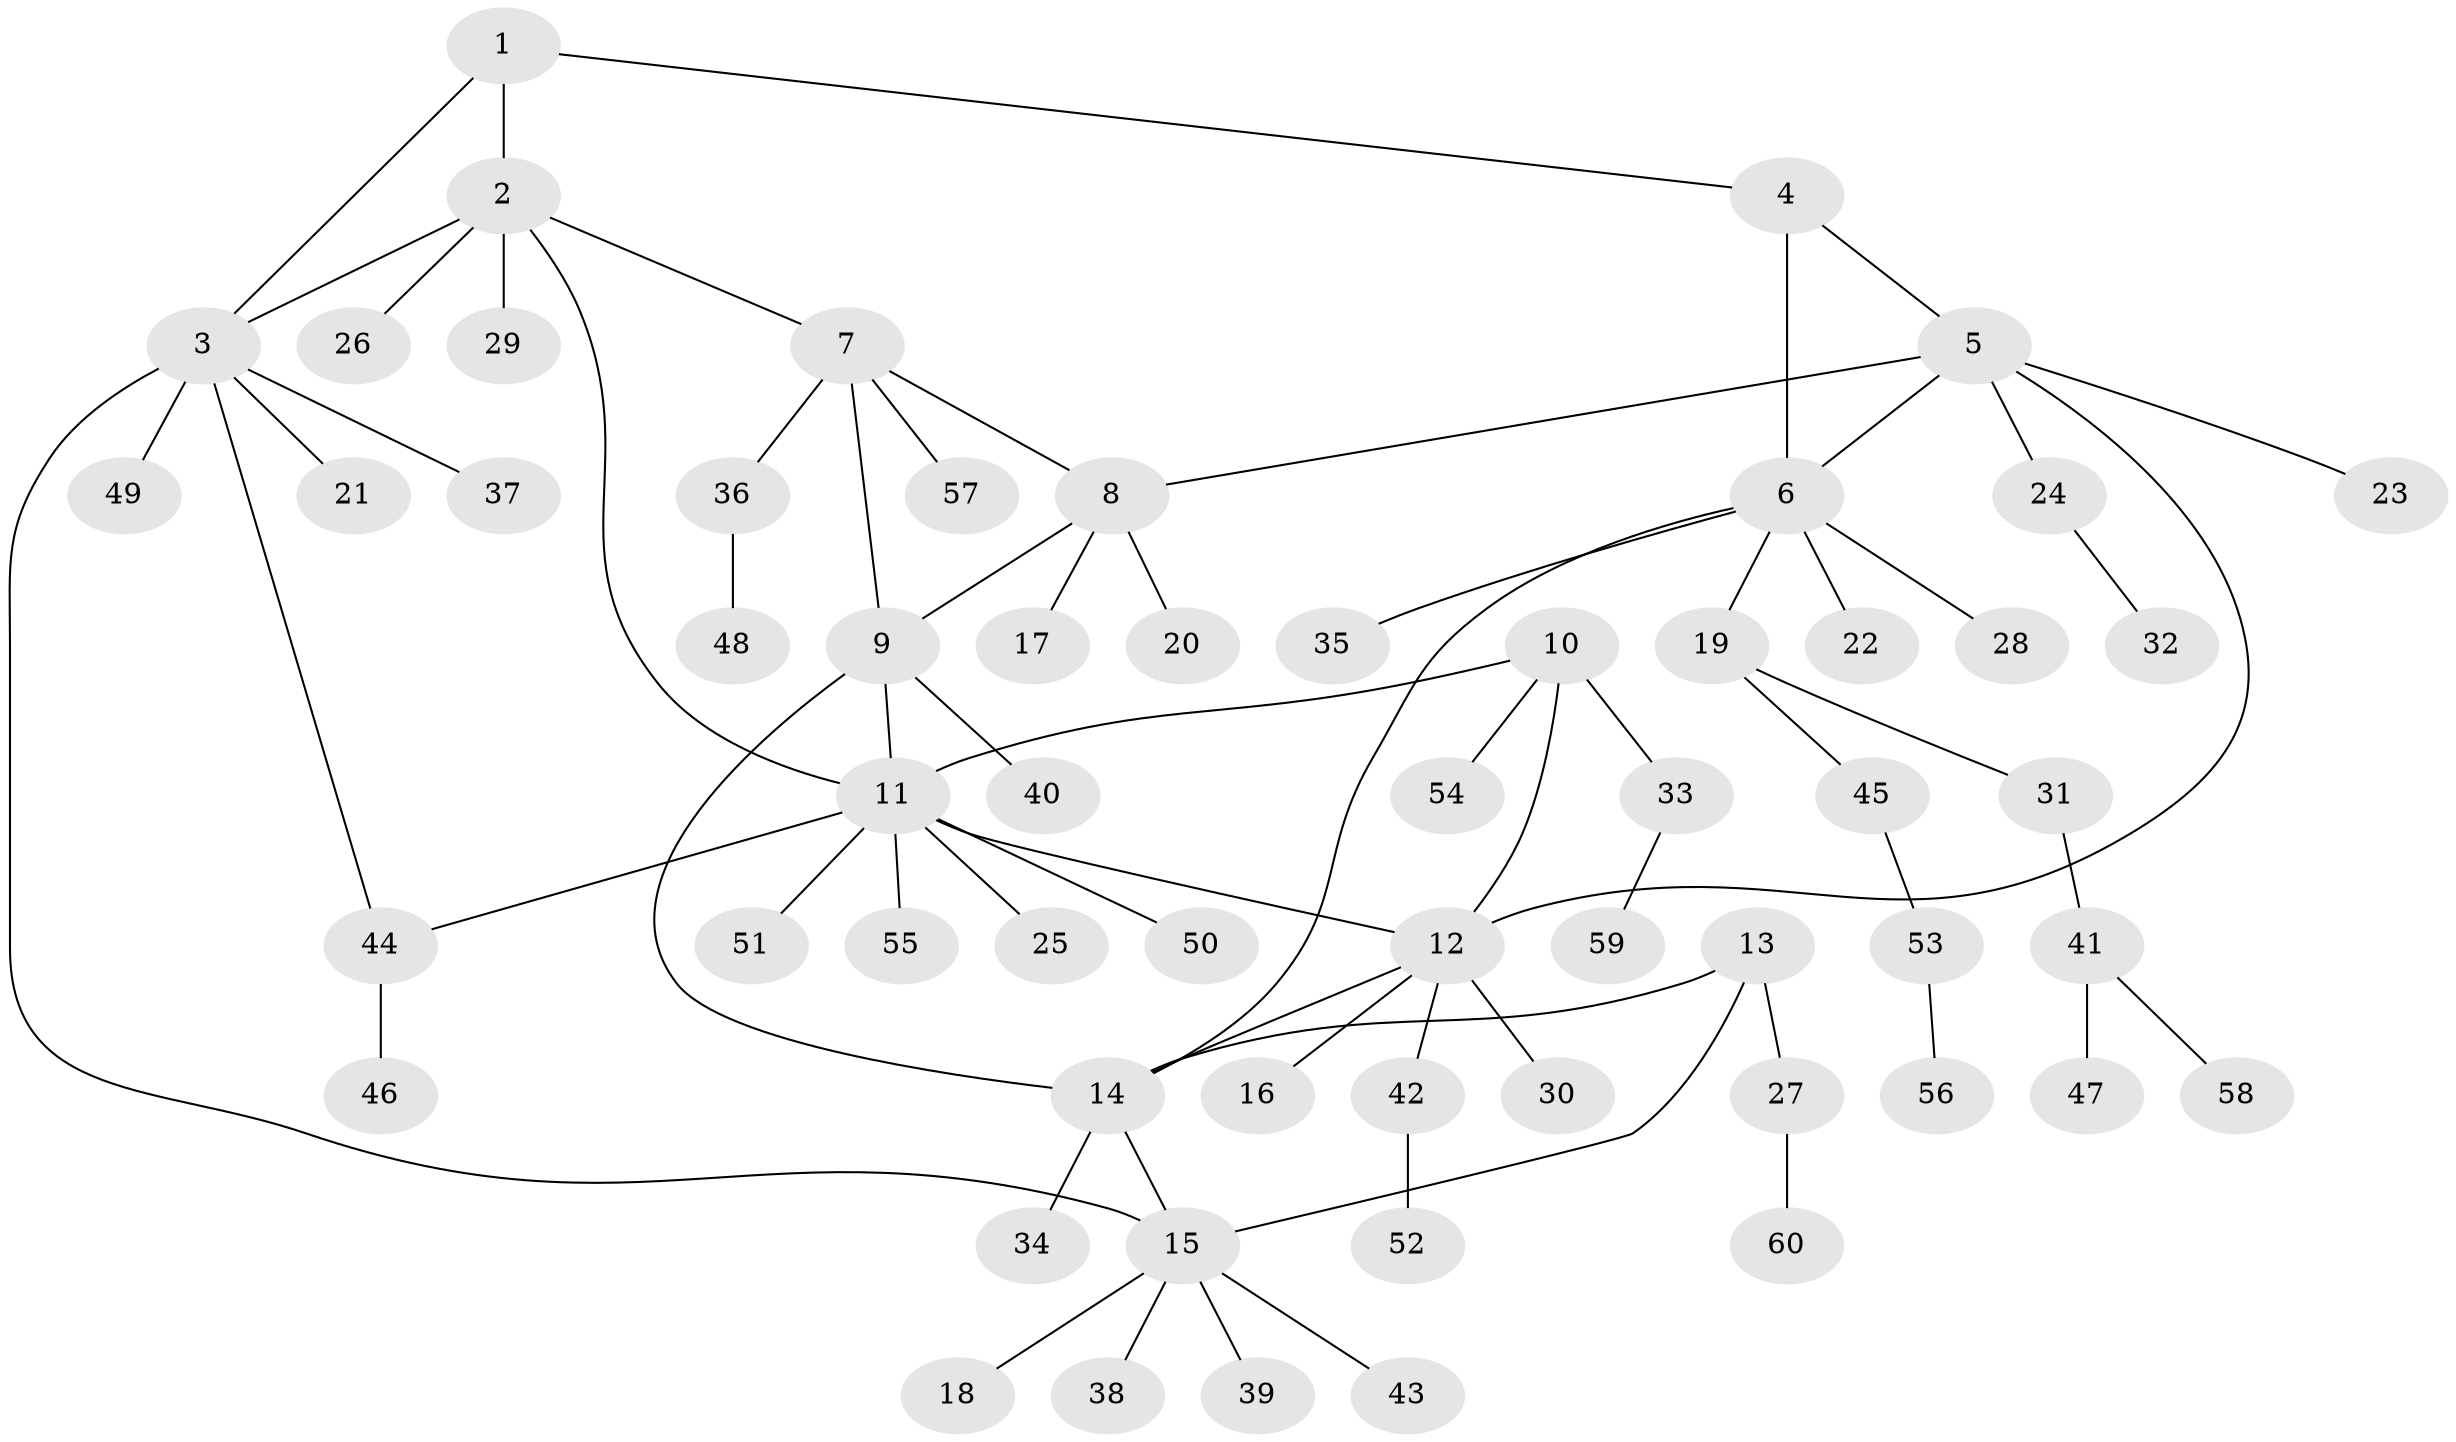 // Generated by graph-tools (version 1.1) at 2025/50/03/09/25 03:50:30]
// undirected, 60 vertices, 71 edges
graph export_dot {
graph [start="1"]
  node [color=gray90,style=filled];
  1;
  2;
  3;
  4;
  5;
  6;
  7;
  8;
  9;
  10;
  11;
  12;
  13;
  14;
  15;
  16;
  17;
  18;
  19;
  20;
  21;
  22;
  23;
  24;
  25;
  26;
  27;
  28;
  29;
  30;
  31;
  32;
  33;
  34;
  35;
  36;
  37;
  38;
  39;
  40;
  41;
  42;
  43;
  44;
  45;
  46;
  47;
  48;
  49;
  50;
  51;
  52;
  53;
  54;
  55;
  56;
  57;
  58;
  59;
  60;
  1 -- 2;
  1 -- 3;
  1 -- 4;
  2 -- 3;
  2 -- 7;
  2 -- 11;
  2 -- 26;
  2 -- 29;
  3 -- 15;
  3 -- 21;
  3 -- 37;
  3 -- 44;
  3 -- 49;
  4 -- 5;
  4 -- 6;
  5 -- 6;
  5 -- 8;
  5 -- 12;
  5 -- 23;
  5 -- 24;
  6 -- 14;
  6 -- 19;
  6 -- 22;
  6 -- 28;
  6 -- 35;
  7 -- 8;
  7 -- 9;
  7 -- 36;
  7 -- 57;
  8 -- 9;
  8 -- 17;
  8 -- 20;
  9 -- 11;
  9 -- 14;
  9 -- 40;
  10 -- 11;
  10 -- 12;
  10 -- 33;
  10 -- 54;
  11 -- 12;
  11 -- 25;
  11 -- 44;
  11 -- 50;
  11 -- 51;
  11 -- 55;
  12 -- 14;
  12 -- 16;
  12 -- 30;
  12 -- 42;
  13 -- 14;
  13 -- 15;
  13 -- 27;
  14 -- 15;
  14 -- 34;
  15 -- 18;
  15 -- 38;
  15 -- 39;
  15 -- 43;
  19 -- 31;
  19 -- 45;
  24 -- 32;
  27 -- 60;
  31 -- 41;
  33 -- 59;
  36 -- 48;
  41 -- 47;
  41 -- 58;
  42 -- 52;
  44 -- 46;
  45 -- 53;
  53 -- 56;
}
